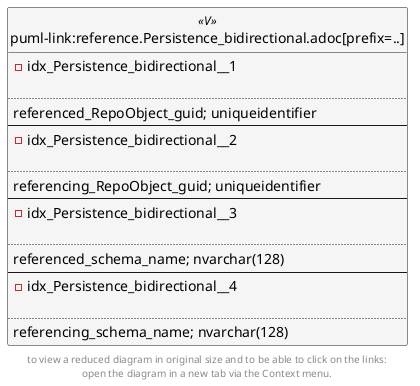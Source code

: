 @startuml
left to right direction
'top to bottom direction
hide circle
'avoide "." issues:
set namespaceSeparator none


skinparam class {
  BackgroundColor White
  BackgroundColor<<FN>> Yellow
  BackgroundColor<<FS>> Yellow
  BackgroundColor<<FT>> LightGray
  BackgroundColor<<IF>> Yellow
  BackgroundColor<<IS>> Yellow
  BackgroundColor<<P>> Aqua
  BackgroundColor<<PC>> Aqua
  BackgroundColor<<SN>> Yellow
  BackgroundColor<<SO>> SlateBlue
  BackgroundColor<<TF>> LightGray
  BackgroundColor<<TR>> Tomato
  BackgroundColor<<U>> White
  BackgroundColor<<V>> WhiteSmoke
  BackgroundColor<<X>> Aqua
}


entity "puml-link:reference.Persistence_bidirectional.adoc[prefix=..]" as reference.Persistence_bidirectional << V >> {
- idx_Persistence_bidirectional__1

..
referenced_RepoObject_guid; uniqueidentifier
--
- idx_Persistence_bidirectional__2

..
referencing_RepoObject_guid; uniqueidentifier
--
- idx_Persistence_bidirectional__3

..
referenced_schema_name; nvarchar(128)
--
- idx_Persistence_bidirectional__4

..
referencing_schema_name; nvarchar(128)
}


footer
to view a reduced diagram in original size and to be able to click on the links:
open the diagram in a new tab via the Context menu.
end footer

@enduml

